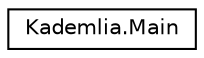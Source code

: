 digraph "Graphical Class Hierarchy"
{
 // LATEX_PDF_SIZE
  edge [fontname="Helvetica",fontsize="10",labelfontname="Helvetica",labelfontsize="10"];
  node [fontname="Helvetica",fontsize="10",shape=record];
  rankdir="LR";
  Node0 [label="Kademlia.Main",height=0.2,width=0.4,color="black", fillcolor="white", style="filled",URL="$classorg_1_1example_1_1Main.html",tooltip=" "];
}

